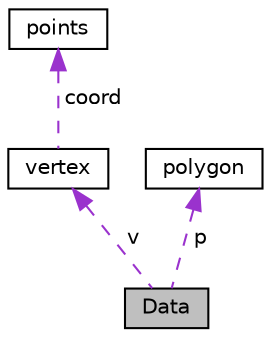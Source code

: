 digraph "Data"
{
 // LATEX_PDF_SIZE
  edge [fontname="Helvetica",fontsize="10",labelfontname="Helvetica",labelfontsize="10"];
  node [fontname="Helvetica",fontsize="10",shape=record];
  Node1 [label="Data",height=0.2,width=0.4,color="black", fillcolor="grey75", style="filled", fontcolor="black",tooltip="A structure named Data contains an array of vertices, an array of polygons, and a number of polygons."];
  Node2 -> Node1 [dir="back",color="darkorchid3",fontsize="10",style="dashed",label=" v" ,fontname="Helvetica"];
  Node2 [label="vertex",height=0.2,width=0.4,color="black", fillcolor="white", style="filled",URL="$structvertex.html",tooltip="A structure named vertex containing fields: Has a vertex variable of the vertex structure type."];
  Node3 -> Node2 [dir="back",color="darkorchid3",fontsize="10",style="dashed",label=" coord" ,fontname="Helvetica"];
  Node3 [label="points",height=0.2,width=0.4,color="black", fillcolor="white", style="filled",URL="$structpoints.html",tooltip="A structure named points containing fields with vertex coordinates along the x, y,..."];
  Node4 -> Node1 [dir="back",color="darkorchid3",fontsize="10",style="dashed",label=" p" ,fontname="Helvetica"];
  Node4 [label="polygon",height=0.2,width=0.4,color="black", fillcolor="white", style="filled",URL="$structpolygon.html",tooltip="A structure named polygon contains data with the number of values in one polygon and their values."];
}
